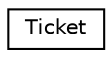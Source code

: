 digraph "Graphical Class Hierarchy"
{
 // LATEX_PDF_SIZE
  edge [fontname="Helvetica",fontsize="10",labelfontname="Helvetica",labelfontsize="10"];
  node [fontname="Helvetica",fontsize="10",shape=record];
  rankdir="LR";
  Node0 [label="Ticket",height=0.2,width=0.4,color="black", fillcolor="white", style="filled",URL="$classTicket.html",tooltip=" "];
}
